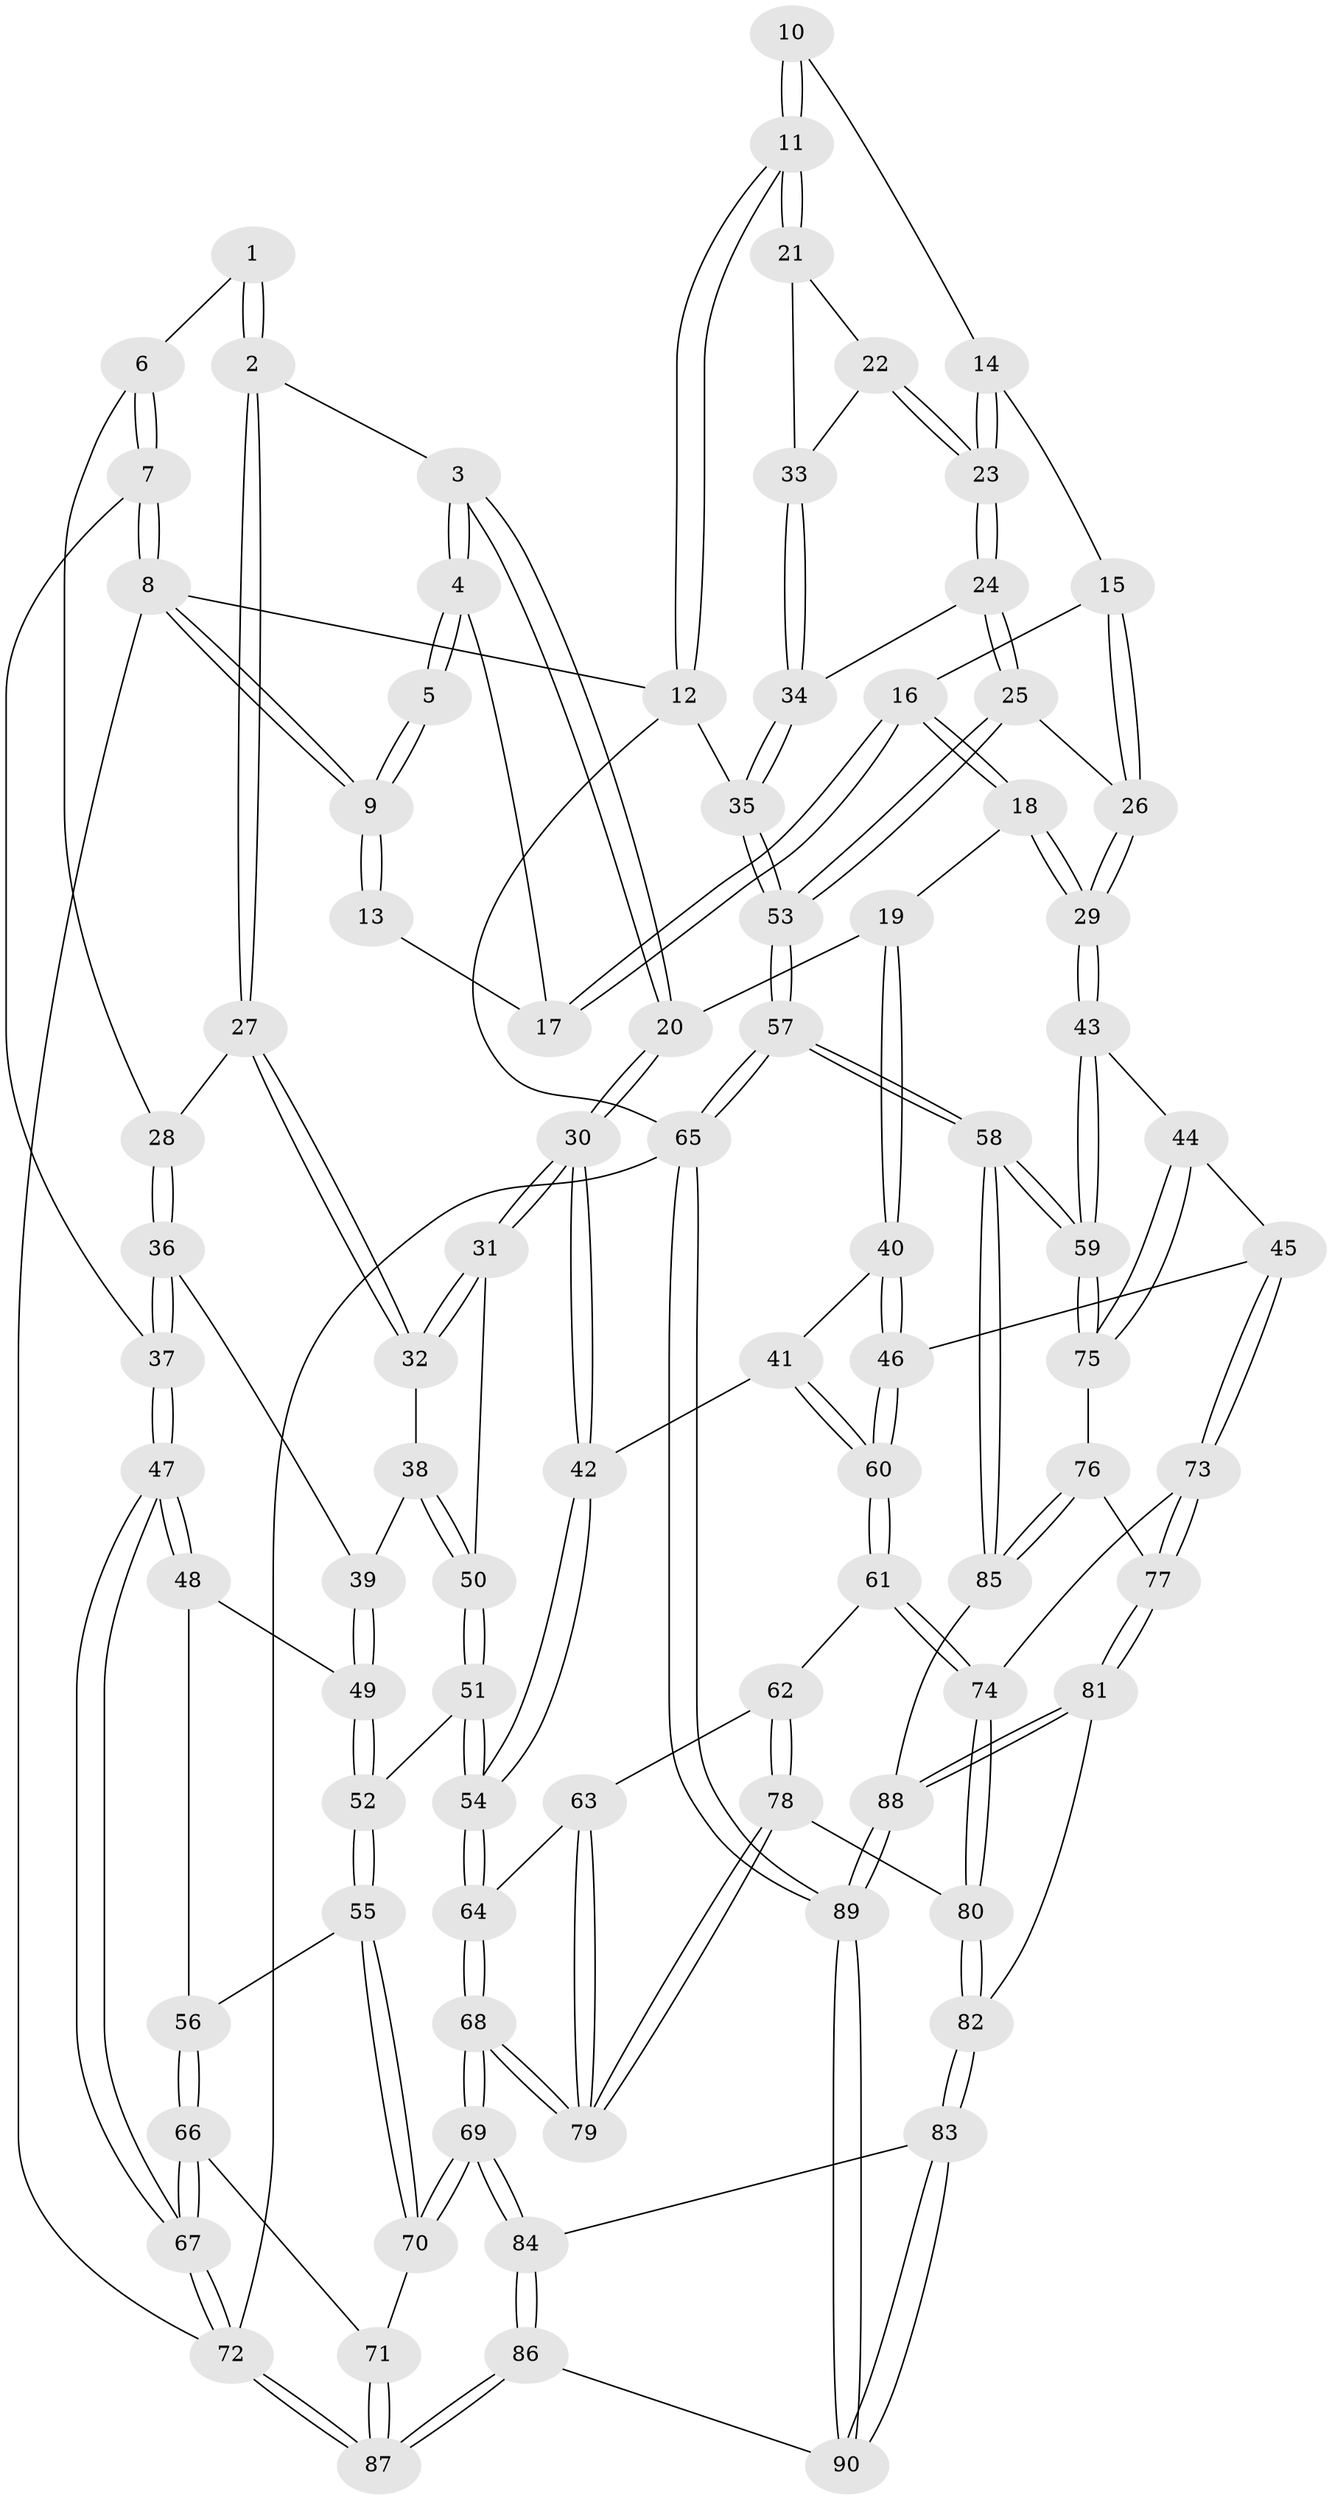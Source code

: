 // Generated by graph-tools (version 1.1) at 2025/51/03/09/25 03:51:07]
// undirected, 90 vertices, 222 edges
graph export_dot {
graph [start="1"]
  node [color=gray90,style=filled];
  1 [pos="+0.1009062999278859+0.11656809400262809"];
  2 [pos="+0.33131615870900116+0.11755965216162616"];
  3 [pos="+0.3622162616446439+0.09426937590177617"];
  4 [pos="+0.4280891228805848+0"];
  5 [pos="+0.07166988645806173+0.0619244332212683"];
  6 [pos="+0.08463312410757841+0.19605852526511358"];
  7 [pos="+0+0.3351513704511454"];
  8 [pos="+0+0"];
  9 [pos="+0+0"];
  10 [pos="+1+0"];
  11 [pos="+1+0"];
  12 [pos="+1+0"];
  13 [pos="+0.4516993925208009+0"];
  14 [pos="+0.7986368876180667+0.14702132225625206"];
  15 [pos="+0.6527519432003643+0.1697887585603599"];
  16 [pos="+0.6098660135103011+0.16711550594021854"];
  17 [pos="+0.4405404184742951+0"];
  18 [pos="+0.5820587060604017+0.34262697952896115"];
  19 [pos="+0.5719045289886009+0.34668941160978456"];
  20 [pos="+0.38836615930070795+0.16556227437346777"];
  21 [pos="+0.9486773723542591+0.21218482111980572"];
  22 [pos="+0.9153073877073306+0.24845199870207757"];
  23 [pos="+0.8340948942910996+0.30311540142182253"];
  24 [pos="+0.8252556546744536+0.35225851173567857"];
  25 [pos="+0.8139226637752962+0.3889404425286466"];
  26 [pos="+0.805956532132228+0.39385153233399106"];
  27 [pos="+0.22733525084345899+0.2675382626995867"];
  28 [pos="+0.19116375642660158+0.27756191298441724"];
  29 [pos="+0.7774597768535223+0.416274957831866"];
  30 [pos="+0.40555334170120116+0.42837471117254183"];
  31 [pos="+0.3833477328878579+0.41841588151116565"];
  32 [pos="+0.30753985297248565+0.3689979541874018"];
  33 [pos="+1+0.27928998334678407"];
  34 [pos="+1+0.28056096851420714"];
  35 [pos="+1+0.3124593209386694"];
  36 [pos="+0.16432491741693803+0.3156628438513708"];
  37 [pos="+0+0.3923961772104256"];
  38 [pos="+0.1778673074442306+0.43556676401215555"];
  39 [pos="+0.16300091715730317+0.42280425894908547"];
  40 [pos="+0.5685128847573164+0.3493693713594302"];
  41 [pos="+0.410934656587953+0.43270248581897675"];
  42 [pos="+0.40951696032054585+0.4325206423416764"];
  43 [pos="+0.7502370447327175+0.5459114797807941"];
  44 [pos="+0.7487691564945553+0.5471367684447056"];
  45 [pos="+0.7328667595787814+0.5547172173612284"];
  46 [pos="+0.5916821850797331+0.5693173454272675"];
  47 [pos="+0+0.39791408407354645"];
  48 [pos="+0.01859418049960148+0.45323332841844494"];
  49 [pos="+0.08346696099222291+0.4437876022385485"];
  50 [pos="+0.1926938187237681+0.46428180513248524"];
  51 [pos="+0.2063013915025949+0.5516025613593086"];
  52 [pos="+0.18361297876564905+0.5641201674403354"];
  53 [pos="+1+0.4945004435100809"];
  54 [pos="+0.3030926268542922+0.5733626408120299"];
  55 [pos="+0.1698802249653229+0.5732591785388975"];
  56 [pos="+0.13439708447432144+0.5764567799241643"];
  57 [pos="+1+0.8006029243544581"];
  58 [pos="+1+0.780746408724048"];
  59 [pos="+1+0.7580319182837117"];
  60 [pos="+0.5296194980529759+0.5927296201669459"];
  61 [pos="+0.5204746409448738+0.620320200408021"];
  62 [pos="+0.5038537425682194+0.6302266112404904"];
  63 [pos="+0.46352298239270506+0.6432143642950754"];
  64 [pos="+0.3253241945812716+0.6459855205261019"];
  65 [pos="+1+1"];
  66 [pos="+0+0.7239898842634764"];
  67 [pos="+0+0.735918168141381"];
  68 [pos="+0.2789999198391675+0.8201923226634011"];
  69 [pos="+0.2777181687806238+0.8217538234611219"];
  70 [pos="+0.1868143170130031+0.7775394943191507"];
  71 [pos="+0.12824294297630237+0.7699539636843682"];
  72 [pos="+0+1"];
  73 [pos="+0.6302742743173363+0.7570776299859528"];
  74 [pos="+0.5303632681311828+0.6377754165037224"];
  75 [pos="+0.7553167899761883+0.7635645882186847"];
  76 [pos="+0.6983089888682166+0.8014276822656302"];
  77 [pos="+0.6388454529748823+0.806292227594517"];
  78 [pos="+0.46080019235546693+0.781127456604451"];
  79 [pos="+0.40601494219184914+0.7826754927127971"];
  80 [pos="+0.5059916981684879+0.7961683731181939"];
  81 [pos="+0.6097434545591558+0.8415623063854711"];
  82 [pos="+0.591769050285675+0.8525510786734883"];
  83 [pos="+0.5453321570963616+0.9391231659913272"];
  84 [pos="+0.28416017052346665+0.8835900558078285"];
  85 [pos="+0.7909919654717048+0.8871202089288144"];
  86 [pos="+0.15939816011023444+1"];
  87 [pos="+0+1"];
  88 [pos="+0.7574581115580984+0.9820826701292237"];
  89 [pos="+0.8094775946727136+1"];
  90 [pos="+0.5817302593996647+1"];
  1 -- 2;
  1 -- 2;
  1 -- 6;
  2 -- 3;
  2 -- 27;
  2 -- 27;
  3 -- 4;
  3 -- 4;
  3 -- 20;
  3 -- 20;
  4 -- 5;
  4 -- 5;
  4 -- 17;
  5 -- 9;
  5 -- 9;
  6 -- 7;
  6 -- 7;
  6 -- 28;
  7 -- 8;
  7 -- 8;
  7 -- 37;
  8 -- 9;
  8 -- 9;
  8 -- 12;
  8 -- 72;
  9 -- 13;
  9 -- 13;
  10 -- 11;
  10 -- 11;
  10 -- 14;
  11 -- 12;
  11 -- 12;
  11 -- 21;
  11 -- 21;
  12 -- 35;
  12 -- 65;
  13 -- 17;
  14 -- 15;
  14 -- 23;
  14 -- 23;
  15 -- 16;
  15 -- 26;
  15 -- 26;
  16 -- 17;
  16 -- 17;
  16 -- 18;
  16 -- 18;
  18 -- 19;
  18 -- 29;
  18 -- 29;
  19 -- 20;
  19 -- 40;
  19 -- 40;
  20 -- 30;
  20 -- 30;
  21 -- 22;
  21 -- 33;
  22 -- 23;
  22 -- 23;
  22 -- 33;
  23 -- 24;
  23 -- 24;
  24 -- 25;
  24 -- 25;
  24 -- 34;
  25 -- 26;
  25 -- 53;
  25 -- 53;
  26 -- 29;
  26 -- 29;
  27 -- 28;
  27 -- 32;
  27 -- 32;
  28 -- 36;
  28 -- 36;
  29 -- 43;
  29 -- 43;
  30 -- 31;
  30 -- 31;
  30 -- 42;
  30 -- 42;
  31 -- 32;
  31 -- 32;
  31 -- 50;
  32 -- 38;
  33 -- 34;
  33 -- 34;
  34 -- 35;
  34 -- 35;
  35 -- 53;
  35 -- 53;
  36 -- 37;
  36 -- 37;
  36 -- 39;
  37 -- 47;
  37 -- 47;
  38 -- 39;
  38 -- 50;
  38 -- 50;
  39 -- 49;
  39 -- 49;
  40 -- 41;
  40 -- 46;
  40 -- 46;
  41 -- 42;
  41 -- 60;
  41 -- 60;
  42 -- 54;
  42 -- 54;
  43 -- 44;
  43 -- 59;
  43 -- 59;
  44 -- 45;
  44 -- 75;
  44 -- 75;
  45 -- 46;
  45 -- 73;
  45 -- 73;
  46 -- 60;
  46 -- 60;
  47 -- 48;
  47 -- 48;
  47 -- 67;
  47 -- 67;
  48 -- 49;
  48 -- 56;
  49 -- 52;
  49 -- 52;
  50 -- 51;
  50 -- 51;
  51 -- 52;
  51 -- 54;
  51 -- 54;
  52 -- 55;
  52 -- 55;
  53 -- 57;
  53 -- 57;
  54 -- 64;
  54 -- 64;
  55 -- 56;
  55 -- 70;
  55 -- 70;
  56 -- 66;
  56 -- 66;
  57 -- 58;
  57 -- 58;
  57 -- 65;
  57 -- 65;
  58 -- 59;
  58 -- 59;
  58 -- 85;
  58 -- 85;
  59 -- 75;
  59 -- 75;
  60 -- 61;
  60 -- 61;
  61 -- 62;
  61 -- 74;
  61 -- 74;
  62 -- 63;
  62 -- 78;
  62 -- 78;
  63 -- 64;
  63 -- 79;
  63 -- 79;
  64 -- 68;
  64 -- 68;
  65 -- 89;
  65 -- 89;
  65 -- 72;
  66 -- 67;
  66 -- 67;
  66 -- 71;
  67 -- 72;
  67 -- 72;
  68 -- 69;
  68 -- 69;
  68 -- 79;
  68 -- 79;
  69 -- 70;
  69 -- 70;
  69 -- 84;
  69 -- 84;
  70 -- 71;
  71 -- 87;
  71 -- 87;
  72 -- 87;
  72 -- 87;
  73 -- 74;
  73 -- 77;
  73 -- 77;
  74 -- 80;
  74 -- 80;
  75 -- 76;
  76 -- 77;
  76 -- 85;
  76 -- 85;
  77 -- 81;
  77 -- 81;
  78 -- 79;
  78 -- 79;
  78 -- 80;
  80 -- 82;
  80 -- 82;
  81 -- 82;
  81 -- 88;
  81 -- 88;
  82 -- 83;
  82 -- 83;
  83 -- 84;
  83 -- 90;
  83 -- 90;
  84 -- 86;
  84 -- 86;
  85 -- 88;
  86 -- 87;
  86 -- 87;
  86 -- 90;
  88 -- 89;
  88 -- 89;
  89 -- 90;
  89 -- 90;
}

